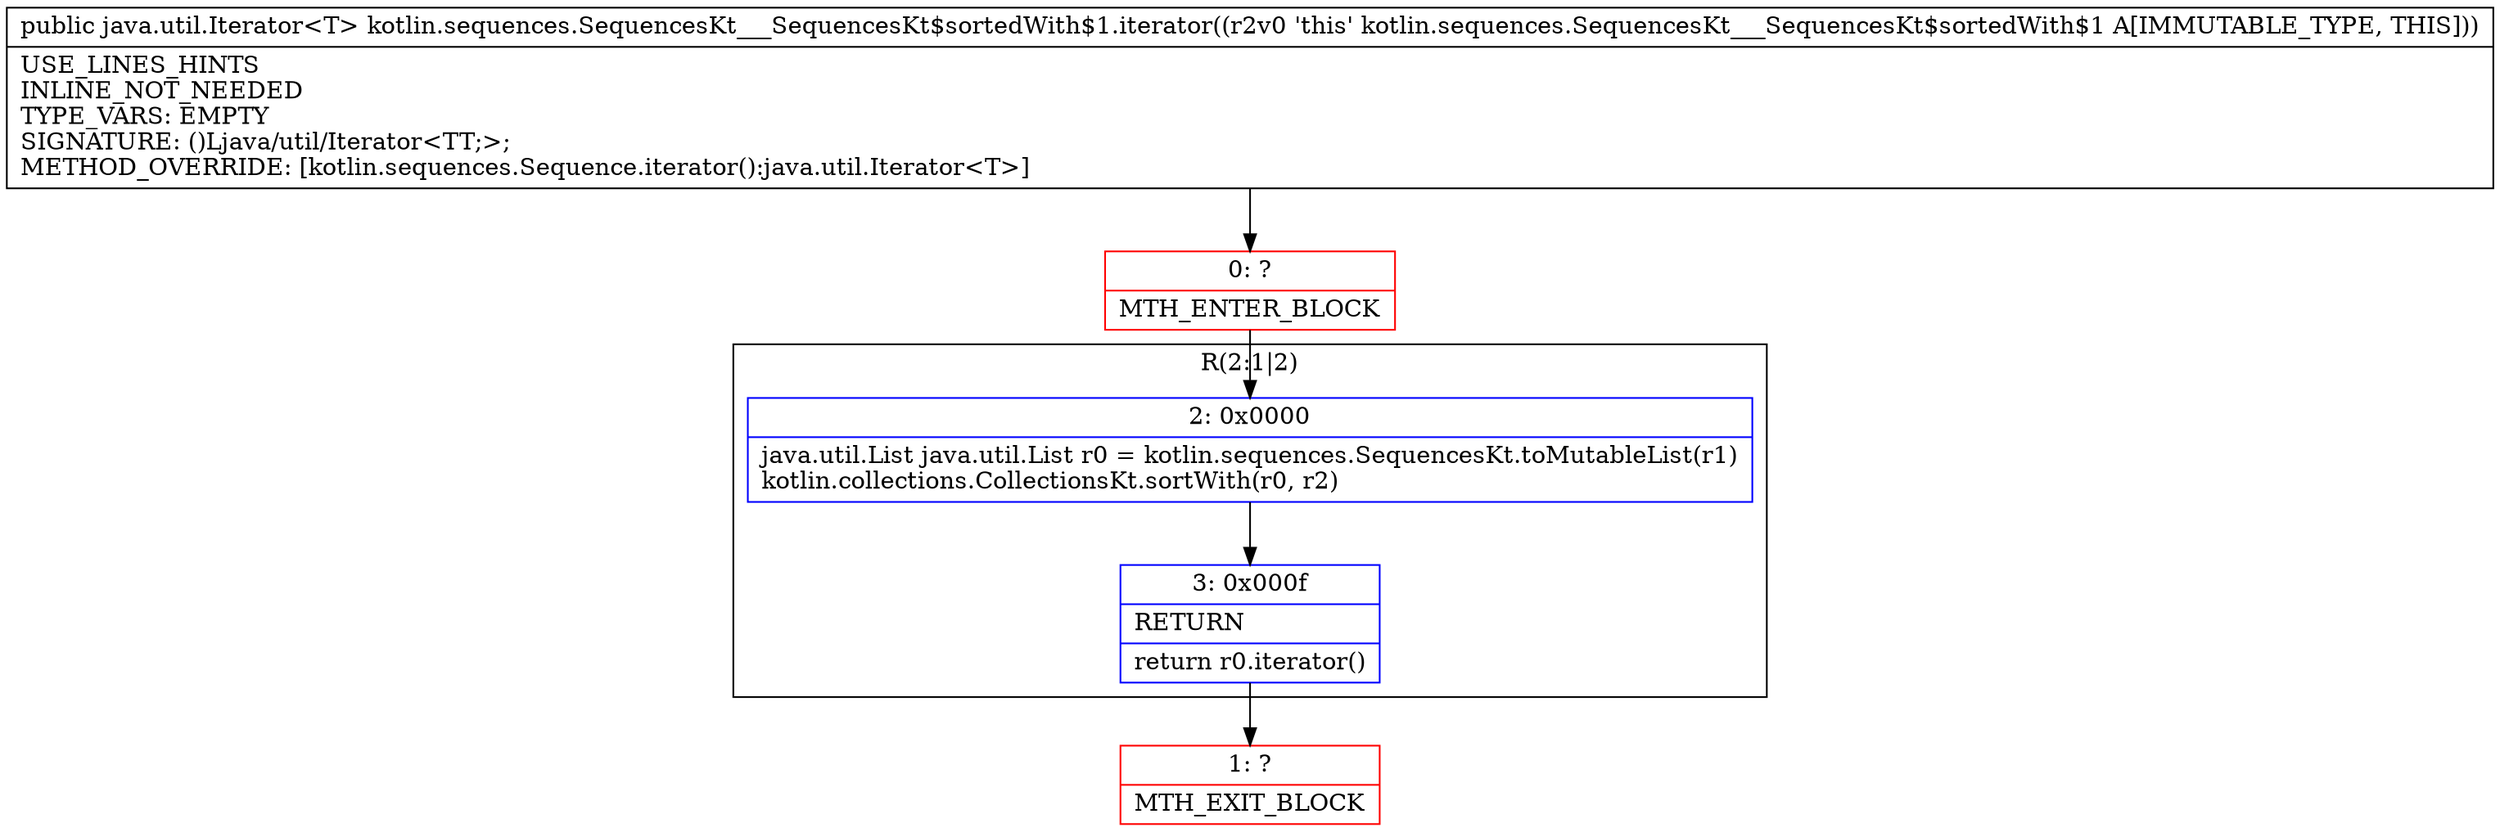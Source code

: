 digraph "CFG forkotlin.sequences.SequencesKt___SequencesKt$sortedWith$1.iterator()Ljava\/util\/Iterator;" {
subgraph cluster_Region_704800072 {
label = "R(2:1|2)";
node [shape=record,color=blue];
Node_2 [shape=record,label="{2\:\ 0x0000|java.util.List java.util.List r0 = kotlin.sequences.SequencesKt.toMutableList(r1)\lkotlin.collections.CollectionsKt.sortWith(r0, r2)\l}"];
Node_3 [shape=record,label="{3\:\ 0x000f|RETURN\l|return r0.iterator()\l}"];
}
Node_0 [shape=record,color=red,label="{0\:\ ?|MTH_ENTER_BLOCK\l}"];
Node_1 [shape=record,color=red,label="{1\:\ ?|MTH_EXIT_BLOCK\l}"];
MethodNode[shape=record,label="{public java.util.Iterator\<T\> kotlin.sequences.SequencesKt___SequencesKt$sortedWith$1.iterator((r2v0 'this' kotlin.sequences.SequencesKt___SequencesKt$sortedWith$1 A[IMMUTABLE_TYPE, THIS]))  | USE_LINES_HINTS\lINLINE_NOT_NEEDED\lTYPE_VARS: EMPTY\lSIGNATURE: ()Ljava\/util\/Iterator\<TT;\>;\lMETHOD_OVERRIDE: [kotlin.sequences.Sequence.iterator():java.util.Iterator\<T\>]\l}"];
MethodNode -> Node_0;Node_2 -> Node_3;
Node_3 -> Node_1;
Node_0 -> Node_2;
}

